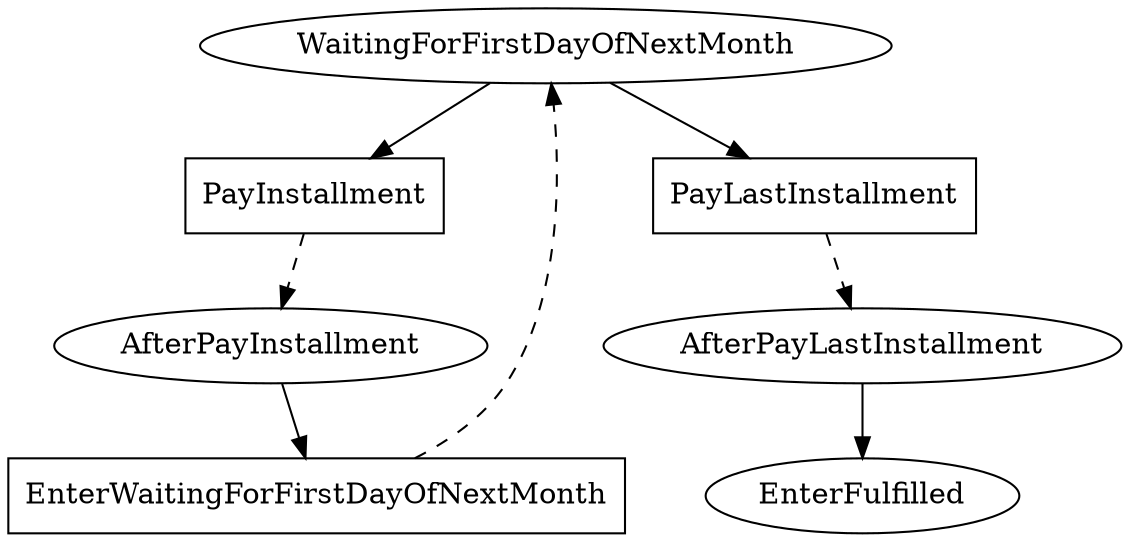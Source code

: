// THIS IS A GENERATED FILE. DO NOT EDIT.

digraph Instalment_Sale_Hvitved {    
    WaitingForFirstDayOfNextMonth[label=WaitingForFirstDayOfNextMonth];
	AfterPayInstallment[label=AfterPayInstallment];
	AfterPayLastInstallment[label=AfterPayLastInstallment]
    
    EnterWaitingForFirstDayOfNextMonth[label=EnterWaitingForFirstDayOfNextMonth,shape=box];
	PayInstallment[label=PayInstallment,shape=box];
	PayLastInstallment[label=PayLastInstallment,shape=box]    
    
    WaitingForFirstDayOfNextMonth -> PayInstallment;
	WaitingForFirstDayOfNextMonth -> PayLastInstallment;
	AfterPayInstallment -> EnterWaitingForFirstDayOfNextMonth;
	AfterPayLastInstallment -> EnterFulfilled
    
    EnterWaitingForFirstDayOfNextMonth -> WaitingForFirstDayOfNextMonth [style=dashed];
	PayInstallment -> AfterPayInstallment [style=dashed];
	PayLastInstallment -> AfterPayLastInstallment [style=dashed];
	
    
    
        
}